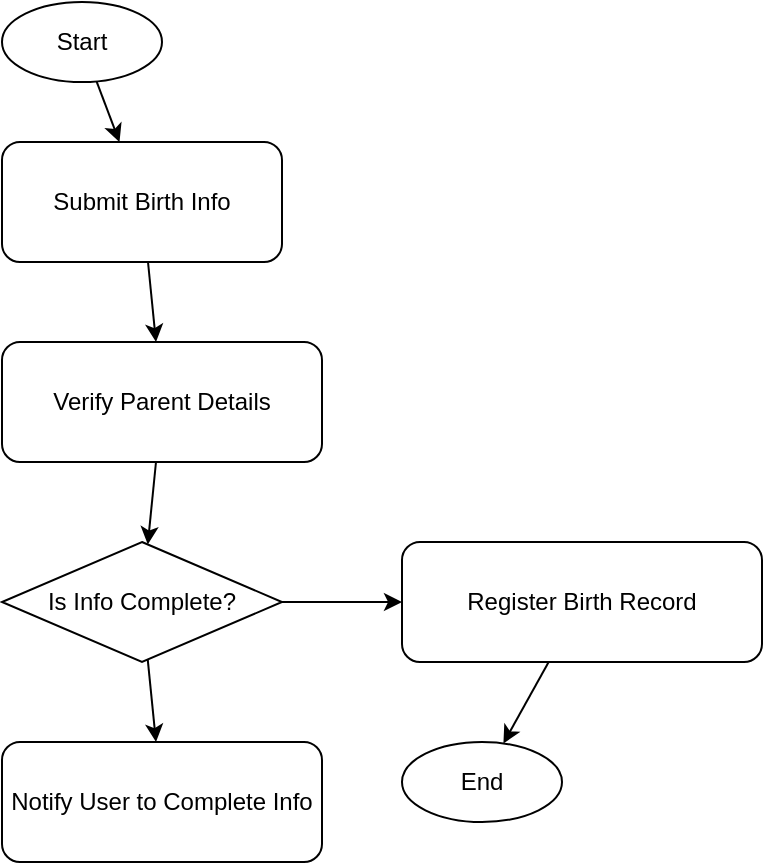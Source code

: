 <mxfile version="24.8.8">
  <diagram id="C5RBs43oDa-KdzZeNtuy" name="Register Birth">
    <mxGraphModel dx="1290" dy="569" grid="1" gridSize="10" guides="1" tooltips="1" connect="1" arrows="1" fold="1" page="1" pageScale="1" pageWidth="827" pageHeight="1169" math="0" shadow="0">
      <root>
        <!-- Root Cells -->
        <mxCell id="0" />
        <mxCell id="1" parent="0" />
        
        <!-- Nodes -->
        <mxCell id="2" value="Start" style="ellipse;whiteSpace=wrap;html=1;aspect=fixed;" vertex="1" parent="1">
          <mxGeometry x="100" y="50" width="80" height="40" as="geometry" />
        </mxCell>
        <mxCell id="3" value="Submit Birth Info" style="rounded=1;whiteSpace=wrap;html=1;" vertex="1" parent="1">
          <mxGeometry x="100" y="120" width="140" height="60" as="geometry" />
        </mxCell>
        <mxCell id="4" value="Verify Parent Details" style="rounded=1;whiteSpace=wrap;html=1;" vertex="1" parent="1">
          <mxGeometry x="100" y="220" width="160" height="60" as="geometry" />
        </mxCell>
        <mxCell id="5" value="Is Info Complete?" style="rhombus;whiteSpace=wrap;html=1;" vertex="1" parent="1">
          <mxGeometry x="100" y="320" width="140" height="60" as="geometry" />
        </mxCell>
        <mxCell id="6" value="Register Birth Record" style="rounded=1;whiteSpace=wrap;html=1;" vertex="1" parent="1">
          <mxGeometry x="300" y="320" width="180" height="60" as="geometry" />
        </mxCell>
        <mxCell id="7" value="Notify User to Complete Info" style="rounded=1;whiteSpace=wrap;html=1;" vertex="1" parent="1">
          <mxGeometry x="100" y="420" width="160" height="60" as="geometry" />
        </mxCell>
        <mxCell id="8" value="End" style="ellipse;whiteSpace=wrap;html=1;aspect=fixed;" vertex="1" parent="1">
          <mxGeometry x="300" y="420" width="80" height="40" as="geometry" />
        </mxCell>
        
        <!-- Edges -->
        <mxCell id="9" edge="1" source="2" target="3" parent="1">
          <mxGeometry relative="1" as="geometry" />
        </mxCell>
        <mxCell id="10" edge="1" source="3" target="4" parent="1">
          <mxGeometry relative="1" as="geometry" />
        </mxCell>
        <mxCell id="11" edge="1" source="4" target="5" parent="1">
          <mxGeometry relative="1" as="geometry" />
        </mxCell>
        <mxCell id="12" edge="1" source="5" target="6" parent="1">
          <mxGeometry relative="1" as="geometry" />
        </mxCell>
        <mxCell id="13" edge="1" source="5" target="7" parent="1">
          <mxGeometry relative="1" as="geometry" />
        </mxCell>
        <mxCell id="14" edge="1" source="6" target="8" parent="1">
          <mxGeometry relative="1" as="geometry" />
        </mxCell>
      </root>
    </mxGraphModel>
  </diagram>
</mxfile>
